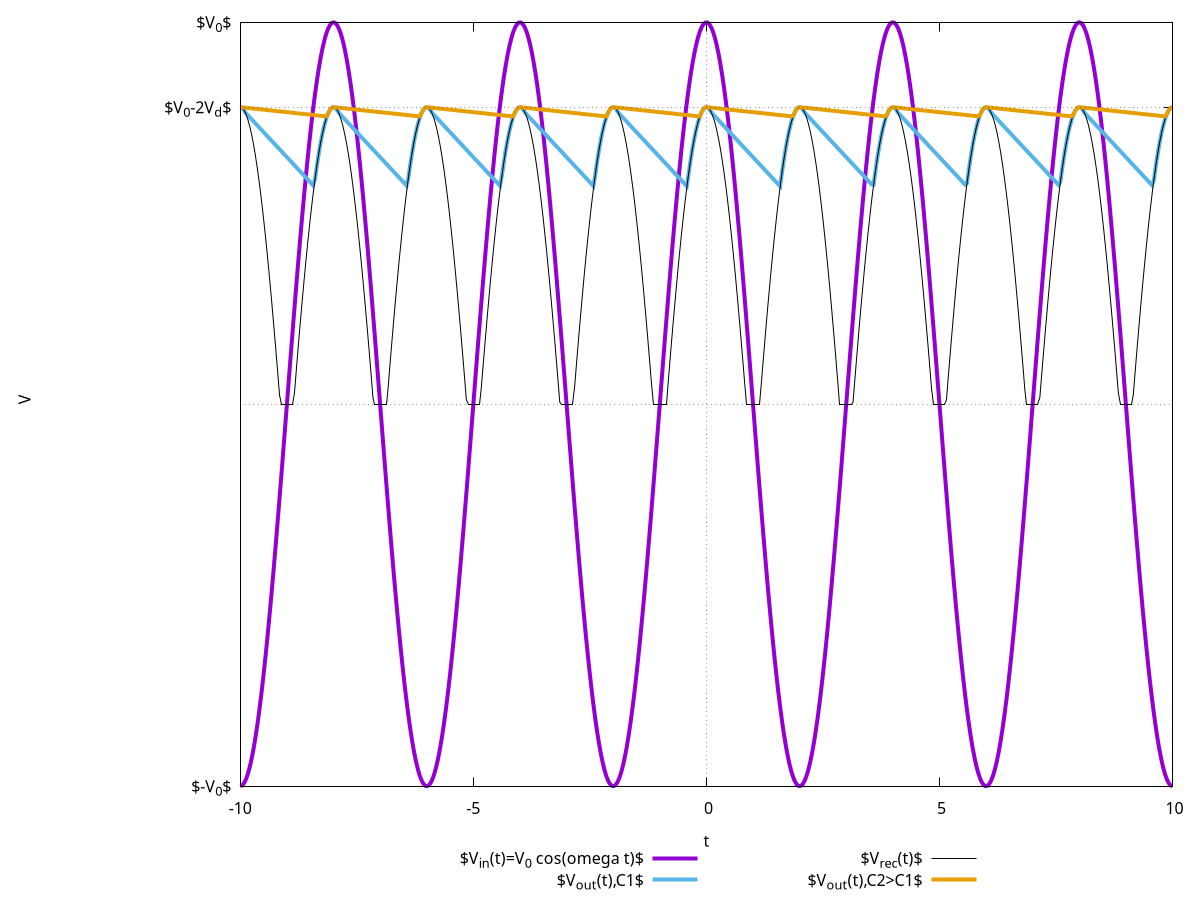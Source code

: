 #set terminal postscript enhanced color solid 24
#set output 'full_wave_rectifier_filtered.eps'
set terminal epslatex standalone clip size 4.0,3.8 \
	header \
		"\\usepackage{amsmath} \n \\usepackage[helvet]{sfmath} " \
	color colortext font 'phv' 10


linewidth=4
pointsize=1
arrowwidth=2
#set style line 0 lt 0 lw linewidth pt 0 ps pointsize
set style line 1 lc rgb "black"  lw linewidth/4 pt 7  ps pointsize  #circle
#set style line 1 lt 1 lw linewidth pt 7  ps pointsize  #circle
set style line 2 lt 1 lw linewidth pt 13 ps pointsize  #diamond
set style line 3 lt 3 lw linewidth pt 9  ps pointsize  #triangle up
set style line 4 lt 4 lw linewidth pt 11 ps pointsize  #triangle down
set style line 5 lt 5 lw linewidth pt 5  ps pointsize  #square
set style line 6 lt 1 lw linewidth pt 6  ps pointsize  #circle hollow
set style line 7 lt 2 lw linewidth pt 12 ps pointsize  #diamond hollow 
set style line 8 lt 8 lw linewidth pt 8  ps pointsize  #triangle up hollow 
set style line 9 lt 9 lw linewidth pt 10 ps pointsize  #triangle down hollow


V0=18;
Vd=2
T=4
w=2*pi/T
Ileak=-.3
Vin(t)=V0*cos(w*t)
C1=.2
C2=C1*10
V_cap(t,C)=(V0-2*Vd)+((asin(sin(w*t))>0)?acos(cos(w*t)):pi-acos(cos(w*t)))*Ileak/C
Vrec(t)=((abs(Vin(t))-2*Vd)>0?(abs(Vin(t))-2*Vd):0 ) 
Vout(t,C)= (V_cap(t,C)>Vrec(t))?V_cap(t,C):Vrec(t)


set samples 500
set xlabel 't'
#set ylabel 'V'
set label 1 'V' at screen .02, graph .5 rotate by 90
set xzeroaxis
set yzeroaxis
set key  below

set lmargin screen .2
set ytics ('$-V_{0}$' -V0, '$V_{0}$' V0,  '$V_{0}-2V_d$' (V0-2*Vd) )

plot  \
 Vin(x) t '$V_{in}(t)=V_0 \cos(\omega t)$' w l ls 2 \
, Vout(x,C1) t '$V_{out}(t),C1$' w l ls 3 \
, Vrec(x) t '$V_{rec}(t)$' w l ls 1 \
, Vout(x,C2) t '$V_{out}(t),C2>C1$' w l ls 4 \
, V0-2*Vd t '' w l ls 0 \


